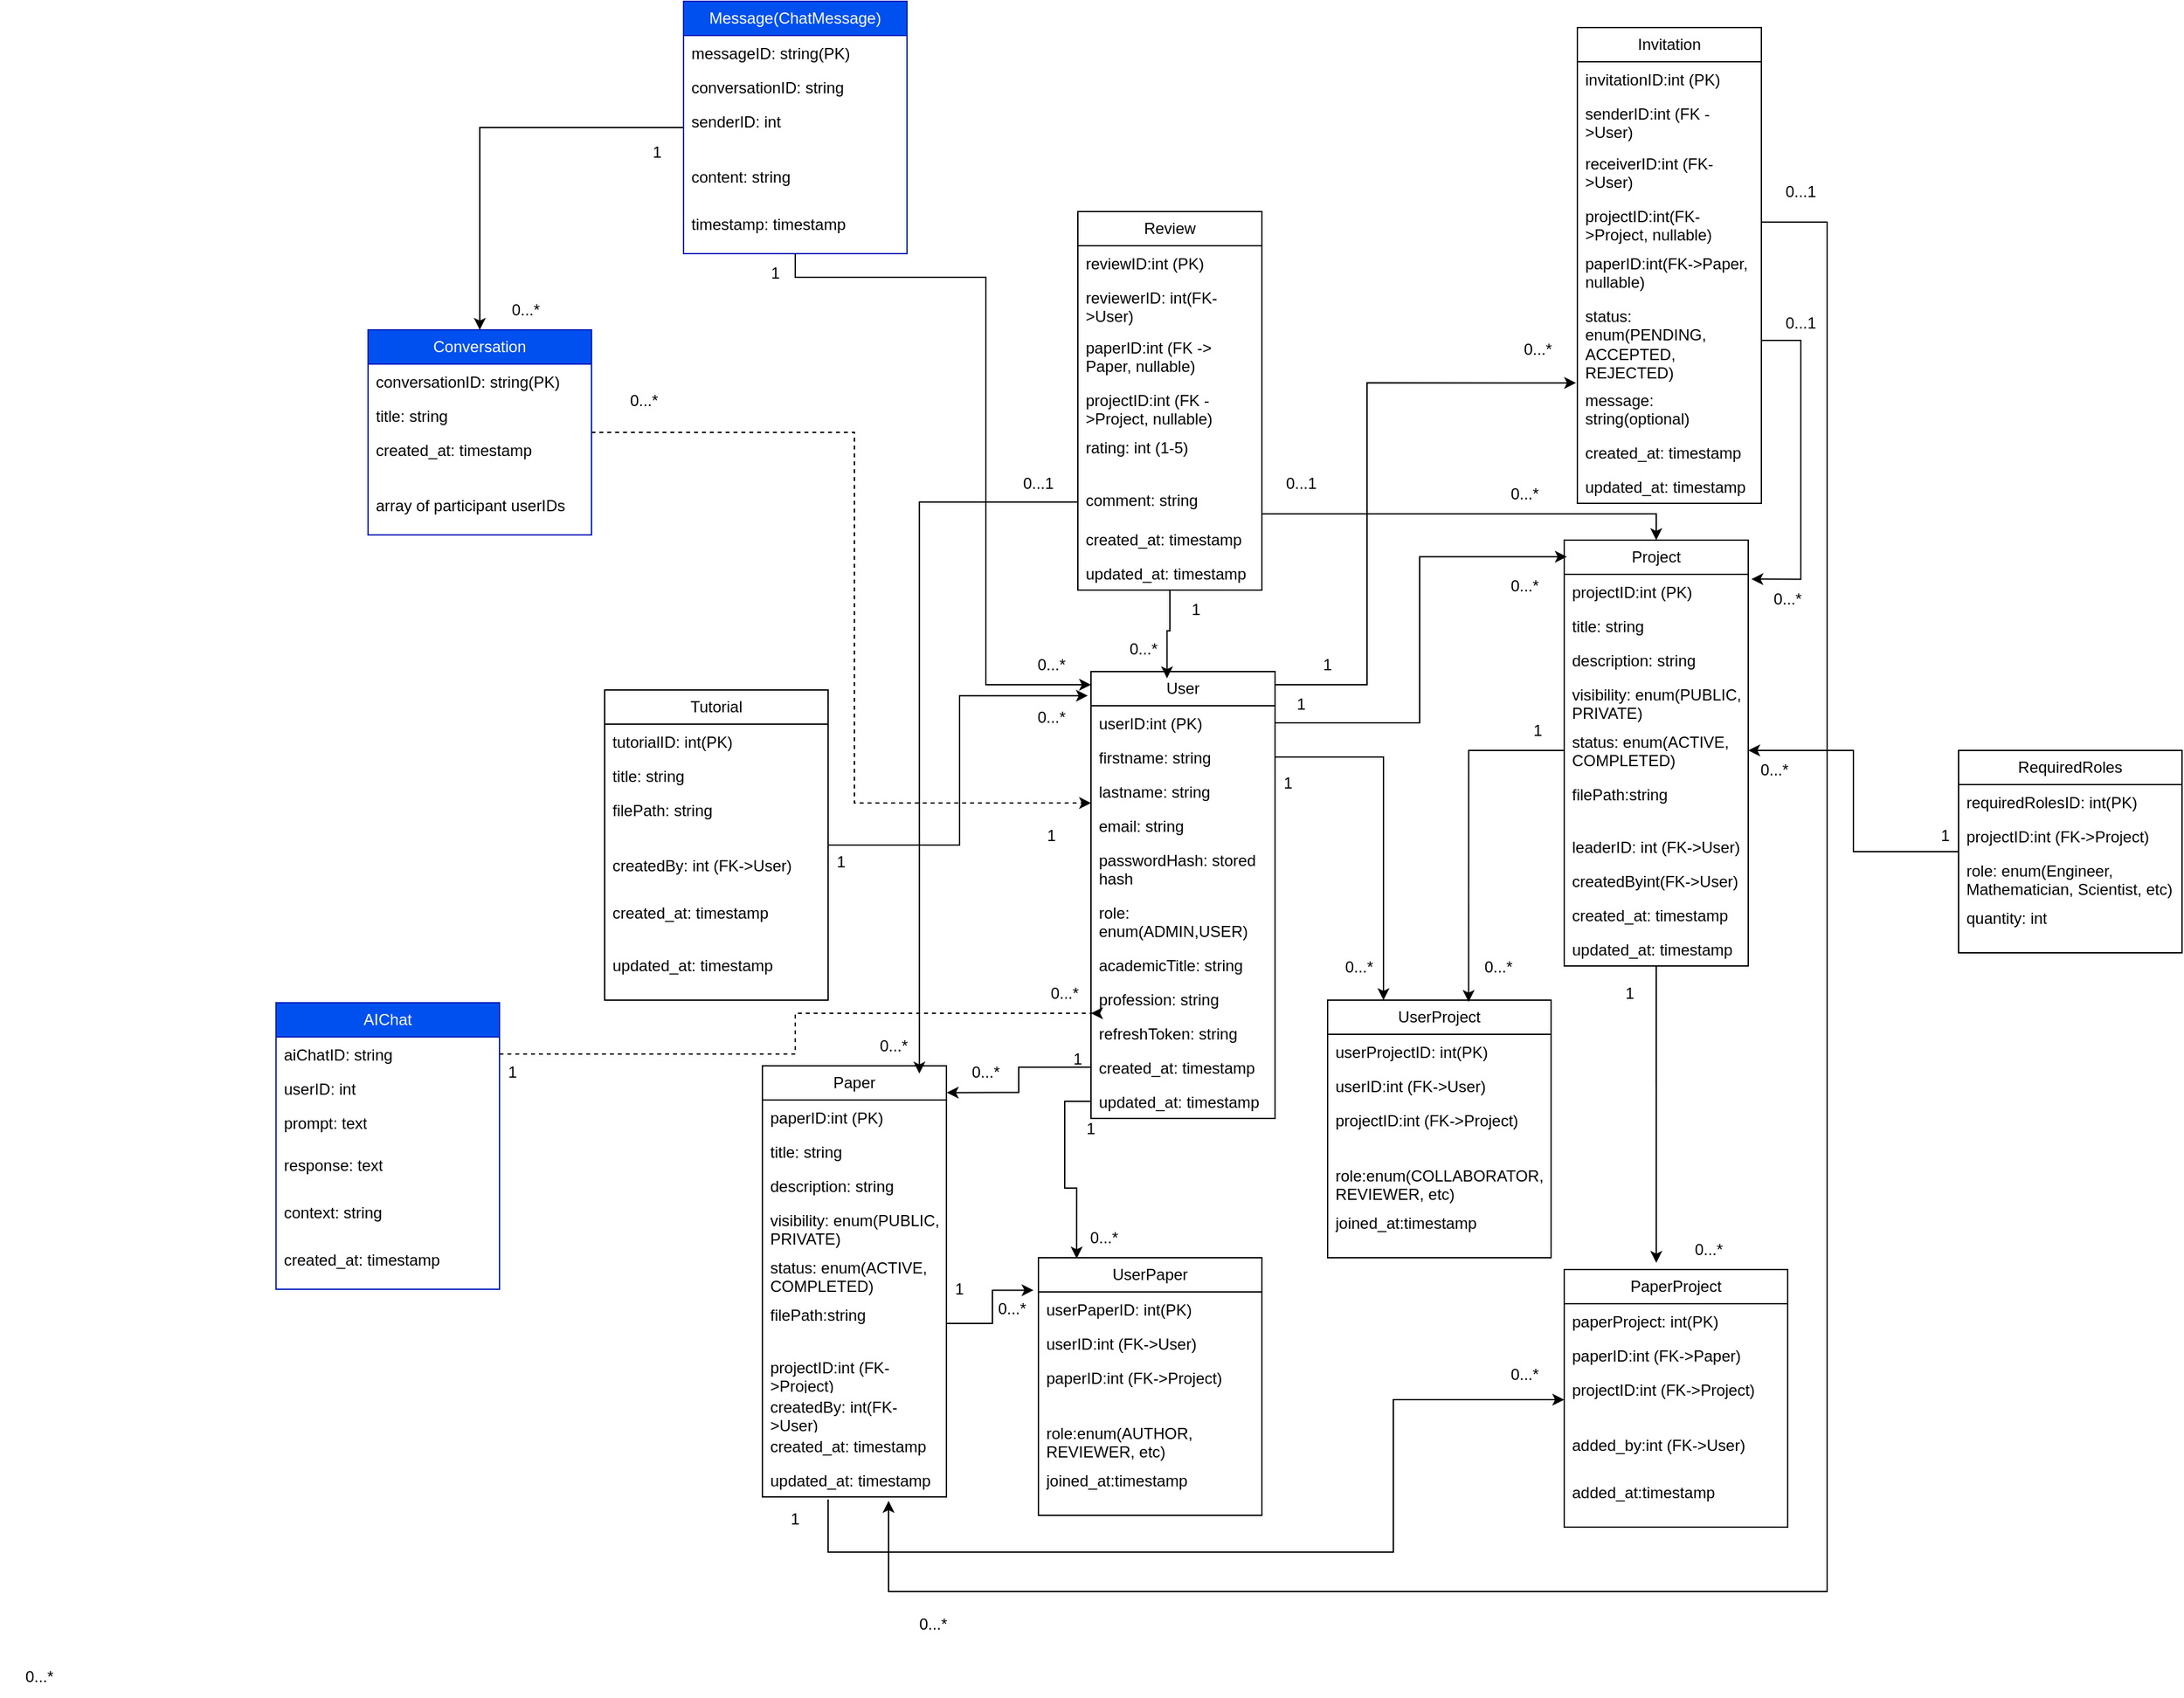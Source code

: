 <mxfile version="26.2.2">
  <diagram id="C5RBs43oDa-KdzZeNtuy" name="Page-1">
    <mxGraphModel dx="1455" dy="1665" grid="1" gridSize="10" guides="1" tooltips="1" connect="1" arrows="1" fold="1" page="1" pageScale="1" pageWidth="827" pageHeight="1169" math="0" shadow="0">
      <root>
        <mxCell id="WIyWlLk6GJQsqaUBKTNV-0" />
        <mxCell id="WIyWlLk6GJQsqaUBKTNV-1" parent="WIyWlLk6GJQsqaUBKTNV-0" />
        <mxCell id="QLSxIjkthWTMOEqyVeDs-0" value="User" style="swimlane;fontStyle=0;childLayout=stackLayout;horizontal=1;startSize=26;fillColor=none;horizontalStack=0;resizeParent=1;resizeParentMax=0;resizeLast=0;collapsible=1;marginBottom=0;whiteSpace=wrap;html=1;" parent="WIyWlLk6GJQsqaUBKTNV-1" vertex="1">
          <mxGeometry x="180" y="100" width="140" height="340" as="geometry" />
        </mxCell>
        <mxCell id="QLSxIjkthWTMOEqyVeDs-1" value="userID:int (PK)" style="text;strokeColor=none;fillColor=none;align=left;verticalAlign=top;spacingLeft=4;spacingRight=4;overflow=hidden;rotatable=0;points=[[0,0.5],[1,0.5]];portConstraint=eastwest;whiteSpace=wrap;html=1;" parent="QLSxIjkthWTMOEqyVeDs-0" vertex="1">
          <mxGeometry y="26" width="140" height="26" as="geometry" />
        </mxCell>
        <mxCell id="QLSxIjkthWTMOEqyVeDs-2" value="firstname: string" style="text;strokeColor=none;fillColor=none;align=left;verticalAlign=top;spacingLeft=4;spacingRight=4;overflow=hidden;rotatable=0;points=[[0,0.5],[1,0.5]];portConstraint=eastwest;whiteSpace=wrap;html=1;" parent="QLSxIjkthWTMOEqyVeDs-0" vertex="1">
          <mxGeometry y="52" width="140" height="26" as="geometry" />
        </mxCell>
        <mxCell id="QLSxIjkthWTMOEqyVeDs-4" value="lastname: string" style="text;strokeColor=none;fillColor=none;align=left;verticalAlign=top;spacingLeft=4;spacingRight=4;overflow=hidden;rotatable=0;points=[[0,0.5],[1,0.5]];portConstraint=eastwest;whiteSpace=wrap;html=1;" parent="QLSxIjkthWTMOEqyVeDs-0" vertex="1">
          <mxGeometry y="78" width="140" height="26" as="geometry" />
        </mxCell>
        <mxCell id="QLSxIjkthWTMOEqyVeDs-5" value="email: string" style="text;strokeColor=none;fillColor=none;align=left;verticalAlign=top;spacingLeft=4;spacingRight=4;overflow=hidden;rotatable=0;points=[[0,0.5],[1,0.5]];portConstraint=eastwest;whiteSpace=wrap;html=1;" parent="QLSxIjkthWTMOEqyVeDs-0" vertex="1">
          <mxGeometry y="104" width="140" height="26" as="geometry" />
        </mxCell>
        <mxCell id="QLSxIjkthWTMOEqyVeDs-6" value="passwordHash: stored hash" style="text;strokeColor=none;fillColor=none;align=left;verticalAlign=top;spacingLeft=4;spacingRight=4;overflow=hidden;rotatable=0;points=[[0,0.5],[1,0.5]];portConstraint=eastwest;whiteSpace=wrap;html=1;" parent="QLSxIjkthWTMOEqyVeDs-0" vertex="1">
          <mxGeometry y="130" width="140" height="40" as="geometry" />
        </mxCell>
        <mxCell id="QLSxIjkthWTMOEqyVeDs-7" value="role: enum(ADMIN,USER)" style="text;strokeColor=none;fillColor=none;align=left;verticalAlign=top;spacingLeft=4;spacingRight=4;overflow=hidden;rotatable=0;points=[[0,0.5],[1,0.5]];portConstraint=eastwest;whiteSpace=wrap;html=1;" parent="QLSxIjkthWTMOEqyVeDs-0" vertex="1">
          <mxGeometry y="170" width="140" height="40" as="geometry" />
        </mxCell>
        <mxCell id="QLSxIjkthWTMOEqyVeDs-8" value="academicTitle: string" style="text;strokeColor=none;fillColor=none;align=left;verticalAlign=top;spacingLeft=4;spacingRight=4;overflow=hidden;rotatable=0;points=[[0,0.5],[1,0.5]];portConstraint=eastwest;whiteSpace=wrap;html=1;" parent="QLSxIjkthWTMOEqyVeDs-0" vertex="1">
          <mxGeometry y="210" width="140" height="26" as="geometry" />
        </mxCell>
        <mxCell id="QLSxIjkthWTMOEqyVeDs-9" value="profession: string" style="text;strokeColor=none;fillColor=none;align=left;verticalAlign=top;spacingLeft=4;spacingRight=4;overflow=hidden;rotatable=0;points=[[0,0.5],[1,0.5]];portConstraint=eastwest;whiteSpace=wrap;html=1;" parent="QLSxIjkthWTMOEqyVeDs-0" vertex="1">
          <mxGeometry y="236" width="140" height="26" as="geometry" />
        </mxCell>
        <mxCell id="QLSxIjkthWTMOEqyVeDs-10" value="refreshToken: string" style="text;strokeColor=none;fillColor=none;align=left;verticalAlign=top;spacingLeft=4;spacingRight=4;overflow=hidden;rotatable=0;points=[[0,0.5],[1,0.5]];portConstraint=eastwest;whiteSpace=wrap;html=1;" parent="QLSxIjkthWTMOEqyVeDs-0" vertex="1">
          <mxGeometry y="262" width="140" height="26" as="geometry" />
        </mxCell>
        <mxCell id="QLSxIjkthWTMOEqyVeDs-11" value="created_at: timestamp" style="text;strokeColor=none;fillColor=none;align=left;verticalAlign=top;spacingLeft=4;spacingRight=4;overflow=hidden;rotatable=0;points=[[0,0.5],[1,0.5]];portConstraint=eastwest;whiteSpace=wrap;html=1;" parent="QLSxIjkthWTMOEqyVeDs-0" vertex="1">
          <mxGeometry y="288" width="140" height="26" as="geometry" />
        </mxCell>
        <mxCell id="QLSxIjkthWTMOEqyVeDs-12" value="updated_at: timestamp" style="text;strokeColor=none;fillColor=none;align=left;verticalAlign=top;spacingLeft=4;spacingRight=4;overflow=hidden;rotatable=0;points=[[0,0.5],[1,0.5]];portConstraint=eastwest;whiteSpace=wrap;html=1;" parent="QLSxIjkthWTMOEqyVeDs-0" vertex="1">
          <mxGeometry y="314" width="140" height="26" as="geometry" />
        </mxCell>
        <mxCell id="QLSxIjkthWTMOEqyVeDs-13" value="Project" style="swimlane;fontStyle=0;childLayout=stackLayout;horizontal=1;startSize=26;fillColor=none;horizontalStack=0;resizeParent=1;resizeParentMax=0;resizeLast=0;collapsible=1;marginBottom=0;whiteSpace=wrap;html=1;" parent="WIyWlLk6GJQsqaUBKTNV-1" vertex="1">
          <mxGeometry x="540" width="140" height="324" as="geometry" />
        </mxCell>
        <mxCell id="QLSxIjkthWTMOEqyVeDs-14" value="projectID:int (PK)" style="text;strokeColor=none;fillColor=none;align=left;verticalAlign=top;spacingLeft=4;spacingRight=4;overflow=hidden;rotatable=0;points=[[0,0.5],[1,0.5]];portConstraint=eastwest;whiteSpace=wrap;html=1;" parent="QLSxIjkthWTMOEqyVeDs-13" vertex="1">
          <mxGeometry y="26" width="140" height="26" as="geometry" />
        </mxCell>
        <mxCell id="QLSxIjkthWTMOEqyVeDs-15" value="title: string" style="text;strokeColor=none;fillColor=none;align=left;verticalAlign=top;spacingLeft=4;spacingRight=4;overflow=hidden;rotatable=0;points=[[0,0.5],[1,0.5]];portConstraint=eastwest;whiteSpace=wrap;html=1;" parent="QLSxIjkthWTMOEqyVeDs-13" vertex="1">
          <mxGeometry y="52" width="140" height="26" as="geometry" />
        </mxCell>
        <mxCell id="QLSxIjkthWTMOEqyVeDs-16" value="description: string" style="text;strokeColor=none;fillColor=none;align=left;verticalAlign=top;spacingLeft=4;spacingRight=4;overflow=hidden;rotatable=0;points=[[0,0.5],[1,0.5]];portConstraint=eastwest;whiteSpace=wrap;html=1;" parent="QLSxIjkthWTMOEqyVeDs-13" vertex="1">
          <mxGeometry y="78" width="140" height="26" as="geometry" />
        </mxCell>
        <mxCell id="QLSxIjkthWTMOEqyVeDs-17" value="visibility: enum(PUBLIC, PRIVATE)" style="text;strokeColor=none;fillColor=none;align=left;verticalAlign=top;spacingLeft=4;spacingRight=4;overflow=hidden;rotatable=0;points=[[0,0.5],[1,0.5]];portConstraint=eastwest;whiteSpace=wrap;html=1;" parent="QLSxIjkthWTMOEqyVeDs-13" vertex="1">
          <mxGeometry y="104" width="140" height="36" as="geometry" />
        </mxCell>
        <mxCell id="QLSxIjkthWTMOEqyVeDs-18" value="status: enum(ACTIVE, COMPLETED)" style="text;strokeColor=none;fillColor=none;align=left;verticalAlign=top;spacingLeft=4;spacingRight=4;overflow=hidden;rotatable=0;points=[[0,0.5],[1,0.5]];portConstraint=eastwest;whiteSpace=wrap;html=1;" parent="QLSxIjkthWTMOEqyVeDs-13" vertex="1">
          <mxGeometry y="140" width="140" height="40" as="geometry" />
        </mxCell>
        <mxCell id="QLSxIjkthWTMOEqyVeDs-19" value="filePath:string" style="text;strokeColor=none;fillColor=none;align=left;verticalAlign=top;spacingLeft=4;spacingRight=4;overflow=hidden;rotatable=0;points=[[0,0.5],[1,0.5]];portConstraint=eastwest;whiteSpace=wrap;html=1;" parent="QLSxIjkthWTMOEqyVeDs-13" vertex="1">
          <mxGeometry y="180" width="140" height="40" as="geometry" />
        </mxCell>
        <mxCell id="QLSxIjkthWTMOEqyVeDs-20" value="leaderID: int (FK-&amp;gt;User)" style="text;strokeColor=none;fillColor=none;align=left;verticalAlign=top;spacingLeft=4;spacingRight=4;overflow=hidden;rotatable=0;points=[[0,0.5],[1,0.5]];portConstraint=eastwest;whiteSpace=wrap;html=1;" parent="QLSxIjkthWTMOEqyVeDs-13" vertex="1">
          <mxGeometry y="220" width="140" height="26" as="geometry" />
        </mxCell>
        <mxCell id="QLSxIjkthWTMOEqyVeDs-21" value="createdByint(FK-&amp;gt;User)" style="text;strokeColor=none;fillColor=none;align=left;verticalAlign=top;spacingLeft=4;spacingRight=4;overflow=hidden;rotatable=0;points=[[0,0.5],[1,0.5]];portConstraint=eastwest;whiteSpace=wrap;html=1;" parent="QLSxIjkthWTMOEqyVeDs-13" vertex="1">
          <mxGeometry y="246" width="140" height="26" as="geometry" />
        </mxCell>
        <mxCell id="QLSxIjkthWTMOEqyVeDs-23" value="created_at: timestamp" style="text;strokeColor=none;fillColor=none;align=left;verticalAlign=top;spacingLeft=4;spacingRight=4;overflow=hidden;rotatable=0;points=[[0,0.5],[1,0.5]];portConstraint=eastwest;whiteSpace=wrap;html=1;" parent="QLSxIjkthWTMOEqyVeDs-13" vertex="1">
          <mxGeometry y="272" width="140" height="26" as="geometry" />
        </mxCell>
        <mxCell id="QLSxIjkthWTMOEqyVeDs-24" value="updated_at: timestamp" style="text;strokeColor=none;fillColor=none;align=left;verticalAlign=top;spacingLeft=4;spacingRight=4;overflow=hidden;rotatable=0;points=[[0,0.5],[1,0.5]];portConstraint=eastwest;whiteSpace=wrap;html=1;" parent="QLSxIjkthWTMOEqyVeDs-13" vertex="1">
          <mxGeometry y="298" width="140" height="26" as="geometry" />
        </mxCell>
        <mxCell id="QLSxIjkthWTMOEqyVeDs-25" value="UserProject" style="swimlane;fontStyle=0;childLayout=stackLayout;horizontal=1;startSize=26;fillColor=none;horizontalStack=0;resizeParent=1;resizeParentMax=0;resizeLast=0;collapsible=1;marginBottom=0;whiteSpace=wrap;html=1;" parent="WIyWlLk6GJQsqaUBKTNV-1" vertex="1">
          <mxGeometry x="360" y="350" width="170" height="196" as="geometry" />
        </mxCell>
        <mxCell id="QLSxIjkthWTMOEqyVeDs-26" value="userProjectID: int(PK)" style="text;strokeColor=none;fillColor=none;align=left;verticalAlign=top;spacingLeft=4;spacingRight=4;overflow=hidden;rotatable=0;points=[[0,0.5],[1,0.5]];portConstraint=eastwest;whiteSpace=wrap;html=1;" parent="QLSxIjkthWTMOEqyVeDs-25" vertex="1">
          <mxGeometry y="26" width="170" height="26" as="geometry" />
        </mxCell>
        <mxCell id="QLSxIjkthWTMOEqyVeDs-27" value="userID:int (FK-&amp;gt;User)" style="text;strokeColor=none;fillColor=none;align=left;verticalAlign=top;spacingLeft=4;spacingRight=4;overflow=hidden;rotatable=0;points=[[0,0.5],[1,0.5]];portConstraint=eastwest;whiteSpace=wrap;html=1;" parent="QLSxIjkthWTMOEqyVeDs-25" vertex="1">
          <mxGeometry y="52" width="170" height="26" as="geometry" />
        </mxCell>
        <mxCell id="QLSxIjkthWTMOEqyVeDs-28" value="projectID:int (FK-&amp;gt;Project)" style="text;strokeColor=none;fillColor=none;align=left;verticalAlign=top;spacingLeft=4;spacingRight=4;overflow=hidden;rotatable=0;points=[[0,0.5],[1,0.5]];portConstraint=eastwest;whiteSpace=wrap;html=1;" parent="QLSxIjkthWTMOEqyVeDs-25" vertex="1">
          <mxGeometry y="78" width="170" height="42" as="geometry" />
        </mxCell>
        <mxCell id="QLSxIjkthWTMOEqyVeDs-29" value="role:enum(COLLABORATOR, REVIEWER, etc)" style="text;strokeColor=none;fillColor=none;align=left;verticalAlign=top;spacingLeft=4;spacingRight=4;overflow=hidden;rotatable=0;points=[[0,0.5],[1,0.5]];portConstraint=eastwest;whiteSpace=wrap;html=1;" parent="QLSxIjkthWTMOEqyVeDs-25" vertex="1">
          <mxGeometry y="120" width="170" height="36" as="geometry" />
        </mxCell>
        <mxCell id="QLSxIjkthWTMOEqyVeDs-30" value="joined_at:timestamp" style="text;strokeColor=none;fillColor=none;align=left;verticalAlign=top;spacingLeft=4;spacingRight=4;overflow=hidden;rotatable=0;points=[[0,0.5],[1,0.5]];portConstraint=eastwest;whiteSpace=wrap;html=1;" parent="QLSxIjkthWTMOEqyVeDs-25" vertex="1">
          <mxGeometry y="156" width="170" height="40" as="geometry" />
        </mxCell>
        <mxCell id="LJWcZ4sgkJysPHGptBHR-7" style="edgeStyle=orthogonalEdgeStyle;rounded=0;orthogonalLoop=1;jettySize=auto;html=1;entryX=0;entryY=0.5;entryDx=0;entryDy=0;" parent="WIyWlLk6GJQsqaUBKTNV-1" target="LJWcZ4sgkJysPHGptBHR-3" edge="1">
          <mxGeometry relative="1" as="geometry">
            <Array as="points">
              <mxPoint x="-20" y="730" />
              <mxPoint x="-20" y="770" />
              <mxPoint x="410" y="770" />
              <mxPoint x="410" y="654" />
            </Array>
            <mxPoint x="-20" y="770" as="sourcePoint" />
          </mxGeometry>
        </mxCell>
        <mxCell id="QLSxIjkthWTMOEqyVeDs-36" value="Paper" style="swimlane;fontStyle=0;childLayout=stackLayout;horizontal=1;startSize=26;fillColor=none;horizontalStack=0;resizeParent=1;resizeParentMax=0;resizeLast=0;collapsible=1;marginBottom=0;whiteSpace=wrap;html=1;" parent="WIyWlLk6GJQsqaUBKTNV-1" vertex="1">
          <mxGeometry x="-70" y="400" width="140" height="328" as="geometry" />
        </mxCell>
        <mxCell id="QLSxIjkthWTMOEqyVeDs-37" value="paperID:int (PK)" style="text;strokeColor=none;fillColor=none;align=left;verticalAlign=top;spacingLeft=4;spacingRight=4;overflow=hidden;rotatable=0;points=[[0,0.5],[1,0.5]];portConstraint=eastwest;whiteSpace=wrap;html=1;" parent="QLSxIjkthWTMOEqyVeDs-36" vertex="1">
          <mxGeometry y="26" width="140" height="26" as="geometry" />
        </mxCell>
        <mxCell id="QLSxIjkthWTMOEqyVeDs-38" value="title: string" style="text;strokeColor=none;fillColor=none;align=left;verticalAlign=top;spacingLeft=4;spacingRight=4;overflow=hidden;rotatable=0;points=[[0,0.5],[1,0.5]];portConstraint=eastwest;whiteSpace=wrap;html=1;" parent="QLSxIjkthWTMOEqyVeDs-36" vertex="1">
          <mxGeometry y="52" width="140" height="26" as="geometry" />
        </mxCell>
        <mxCell id="QLSxIjkthWTMOEqyVeDs-39" value="description: string" style="text;strokeColor=none;fillColor=none;align=left;verticalAlign=top;spacingLeft=4;spacingRight=4;overflow=hidden;rotatable=0;points=[[0,0.5],[1,0.5]];portConstraint=eastwest;whiteSpace=wrap;html=1;" parent="QLSxIjkthWTMOEqyVeDs-36" vertex="1">
          <mxGeometry y="78" width="140" height="26" as="geometry" />
        </mxCell>
        <mxCell id="QLSxIjkthWTMOEqyVeDs-40" value="visibility: enum(PUBLIC, PRIVATE)" style="text;strokeColor=none;fillColor=none;align=left;verticalAlign=top;spacingLeft=4;spacingRight=4;overflow=hidden;rotatable=0;points=[[0,0.5],[1,0.5]];portConstraint=eastwest;whiteSpace=wrap;html=1;" parent="QLSxIjkthWTMOEqyVeDs-36" vertex="1">
          <mxGeometry y="104" width="140" height="36" as="geometry" />
        </mxCell>
        <mxCell id="b3MV7j4RhZDn1bZN0Rha-0" value="status: enum(ACTIVE, COMPLETED)" style="text;strokeColor=none;fillColor=none;align=left;verticalAlign=top;spacingLeft=4;spacingRight=4;overflow=hidden;rotatable=0;points=[[0,0.5],[1,0.5]];portConstraint=eastwest;whiteSpace=wrap;html=1;" vertex="1" parent="QLSxIjkthWTMOEqyVeDs-36">
          <mxGeometry y="140" width="140" height="36" as="geometry" />
        </mxCell>
        <mxCell id="QLSxIjkthWTMOEqyVeDs-42" value="filePath:string" style="text;strokeColor=none;fillColor=none;align=left;verticalAlign=top;spacingLeft=4;spacingRight=4;overflow=hidden;rotatable=0;points=[[0,0.5],[1,0.5]];portConstraint=eastwest;whiteSpace=wrap;html=1;" parent="QLSxIjkthWTMOEqyVeDs-36" vertex="1">
          <mxGeometry y="176" width="140" height="40" as="geometry" />
        </mxCell>
        <mxCell id="QLSxIjkthWTMOEqyVeDs-43" value="projectID:int (FK-&amp;gt;Project)" style="text;strokeColor=none;fillColor=none;align=left;verticalAlign=top;spacingLeft=4;spacingRight=4;overflow=hidden;rotatable=0;points=[[0,0.5],[1,0.5]];portConstraint=eastwest;whiteSpace=wrap;html=1;" parent="QLSxIjkthWTMOEqyVeDs-36" vertex="1">
          <mxGeometry y="216" width="140" height="30" as="geometry" />
        </mxCell>
        <mxCell id="QLSxIjkthWTMOEqyVeDs-44" value="createdBy: int(FK-&amp;gt;User)" style="text;strokeColor=none;fillColor=none;align=left;verticalAlign=top;spacingLeft=4;spacingRight=4;overflow=hidden;rotatable=0;points=[[0,0.5],[1,0.5]];portConstraint=eastwest;whiteSpace=wrap;html=1;" parent="QLSxIjkthWTMOEqyVeDs-36" vertex="1">
          <mxGeometry y="246" width="140" height="30" as="geometry" />
        </mxCell>
        <mxCell id="QLSxIjkthWTMOEqyVeDs-45" value="created_at: timestamp" style="text;strokeColor=none;fillColor=none;align=left;verticalAlign=top;spacingLeft=4;spacingRight=4;overflow=hidden;rotatable=0;points=[[0,0.5],[1,0.5]];portConstraint=eastwest;whiteSpace=wrap;html=1;" parent="QLSxIjkthWTMOEqyVeDs-36" vertex="1">
          <mxGeometry y="276" width="140" height="26" as="geometry" />
        </mxCell>
        <mxCell id="QLSxIjkthWTMOEqyVeDs-46" value="updated_at: timestamp" style="text;strokeColor=none;fillColor=none;align=left;verticalAlign=top;spacingLeft=4;spacingRight=4;overflow=hidden;rotatable=0;points=[[0,0.5],[1,0.5]];portConstraint=eastwest;whiteSpace=wrap;html=1;" parent="QLSxIjkthWTMOEqyVeDs-36" vertex="1">
          <mxGeometry y="302" width="140" height="26" as="geometry" />
        </mxCell>
        <mxCell id="QLSxIjkthWTMOEqyVeDs-48" value="UserPaper" style="swimlane;fontStyle=0;childLayout=stackLayout;horizontal=1;startSize=26;fillColor=none;horizontalStack=0;resizeParent=1;resizeParentMax=0;resizeLast=0;collapsible=1;marginBottom=0;whiteSpace=wrap;html=1;" parent="WIyWlLk6GJQsqaUBKTNV-1" vertex="1">
          <mxGeometry x="140" y="546" width="170" height="196" as="geometry" />
        </mxCell>
        <mxCell id="QLSxIjkthWTMOEqyVeDs-49" value="userPaperID: int(PK)" style="text;strokeColor=none;fillColor=none;align=left;verticalAlign=top;spacingLeft=4;spacingRight=4;overflow=hidden;rotatable=0;points=[[0,0.5],[1,0.5]];portConstraint=eastwest;whiteSpace=wrap;html=1;" parent="QLSxIjkthWTMOEqyVeDs-48" vertex="1">
          <mxGeometry y="26" width="170" height="26" as="geometry" />
        </mxCell>
        <mxCell id="QLSxIjkthWTMOEqyVeDs-50" value="userID:int (FK-&amp;gt;User)" style="text;strokeColor=none;fillColor=none;align=left;verticalAlign=top;spacingLeft=4;spacingRight=4;overflow=hidden;rotatable=0;points=[[0,0.5],[1,0.5]];portConstraint=eastwest;whiteSpace=wrap;html=1;" parent="QLSxIjkthWTMOEqyVeDs-48" vertex="1">
          <mxGeometry y="52" width="170" height="26" as="geometry" />
        </mxCell>
        <mxCell id="QLSxIjkthWTMOEqyVeDs-51" value="paperID:int (FK-&amp;gt;Project)" style="text;strokeColor=none;fillColor=none;align=left;verticalAlign=top;spacingLeft=4;spacingRight=4;overflow=hidden;rotatable=0;points=[[0,0.5],[1,0.5]];portConstraint=eastwest;whiteSpace=wrap;html=1;" parent="QLSxIjkthWTMOEqyVeDs-48" vertex="1">
          <mxGeometry y="78" width="170" height="42" as="geometry" />
        </mxCell>
        <mxCell id="QLSxIjkthWTMOEqyVeDs-52" value="role:enum(AUTHOR, REVIEWER, etc)" style="text;strokeColor=none;fillColor=none;align=left;verticalAlign=top;spacingLeft=4;spacingRight=4;overflow=hidden;rotatable=0;points=[[0,0.5],[1,0.5]];portConstraint=eastwest;whiteSpace=wrap;html=1;" parent="QLSxIjkthWTMOEqyVeDs-48" vertex="1">
          <mxGeometry y="120" width="170" height="36" as="geometry" />
        </mxCell>
        <mxCell id="QLSxIjkthWTMOEqyVeDs-53" value="joined_at:timestamp" style="text;strokeColor=none;fillColor=none;align=left;verticalAlign=top;spacingLeft=4;spacingRight=4;overflow=hidden;rotatable=0;points=[[0,0.5],[1,0.5]];portConstraint=eastwest;whiteSpace=wrap;html=1;" parent="QLSxIjkthWTMOEqyVeDs-48" vertex="1">
          <mxGeometry y="156" width="170" height="40" as="geometry" />
        </mxCell>
        <mxCell id="QLSxIjkthWTMOEqyVeDs-54" value="Invitation" style="swimlane;fontStyle=0;childLayout=stackLayout;horizontal=1;startSize=26;fillColor=none;horizontalStack=0;resizeParent=1;resizeParentMax=0;resizeLast=0;collapsible=1;marginBottom=0;whiteSpace=wrap;html=1;" parent="WIyWlLk6GJQsqaUBKTNV-1" vertex="1">
          <mxGeometry x="550" y="-390" width="140" height="362" as="geometry" />
        </mxCell>
        <mxCell id="QLSxIjkthWTMOEqyVeDs-55" value="invitationID:int (PK)" style="text;strokeColor=none;fillColor=none;align=left;verticalAlign=top;spacingLeft=4;spacingRight=4;overflow=hidden;rotatable=0;points=[[0,0.5],[1,0.5]];portConstraint=eastwest;whiteSpace=wrap;html=1;" parent="QLSxIjkthWTMOEqyVeDs-54" vertex="1">
          <mxGeometry y="26" width="140" height="26" as="geometry" />
        </mxCell>
        <mxCell id="QLSxIjkthWTMOEqyVeDs-56" value="senderID:int (FK -&amp;gt;User)" style="text;strokeColor=none;fillColor=none;align=left;verticalAlign=top;spacingLeft=4;spacingRight=4;overflow=hidden;rotatable=0;points=[[0,0.5],[1,0.5]];portConstraint=eastwest;whiteSpace=wrap;html=1;" parent="QLSxIjkthWTMOEqyVeDs-54" vertex="1">
          <mxGeometry y="52" width="140" height="38" as="geometry" />
        </mxCell>
        <mxCell id="QLSxIjkthWTMOEqyVeDs-57" value="receiverID:int (FK-&amp;gt;User)" style="text;strokeColor=none;fillColor=none;align=left;verticalAlign=top;spacingLeft=4;spacingRight=4;overflow=hidden;rotatable=0;points=[[0,0.5],[1,0.5]];portConstraint=eastwest;whiteSpace=wrap;html=1;" parent="QLSxIjkthWTMOEqyVeDs-54" vertex="1">
          <mxGeometry y="90" width="140" height="40" as="geometry" />
        </mxCell>
        <mxCell id="QLSxIjkthWTMOEqyVeDs-58" value="projectID:int(FK-&amp;gt;Project, nullable)" style="text;strokeColor=none;fillColor=none;align=left;verticalAlign=top;spacingLeft=4;spacingRight=4;overflow=hidden;rotatable=0;points=[[0,0.5],[1,0.5]];portConstraint=eastwest;whiteSpace=wrap;html=1;" parent="QLSxIjkthWTMOEqyVeDs-54" vertex="1">
          <mxGeometry y="130" width="140" height="36" as="geometry" />
        </mxCell>
        <mxCell id="QLSxIjkthWTMOEqyVeDs-59" value="paperID:int(FK-&amp;gt;Paper, nullable)" style="text;strokeColor=none;fillColor=none;align=left;verticalAlign=top;spacingLeft=4;spacingRight=4;overflow=hidden;rotatable=0;points=[[0,0.5],[1,0.5]];portConstraint=eastwest;whiteSpace=wrap;html=1;" parent="QLSxIjkthWTMOEqyVeDs-54" vertex="1">
          <mxGeometry y="166" width="140" height="40" as="geometry" />
        </mxCell>
        <mxCell id="QLSxIjkthWTMOEqyVeDs-60" value="status: enum(PENDING, ACCEPTED, REJECTED)" style="text;strokeColor=none;fillColor=none;align=left;verticalAlign=top;spacingLeft=4;spacingRight=4;overflow=hidden;rotatable=0;points=[[0,0.5],[1,0.5]];portConstraint=eastwest;whiteSpace=wrap;html=1;" parent="QLSxIjkthWTMOEqyVeDs-54" vertex="1">
          <mxGeometry y="206" width="140" height="64" as="geometry" />
        </mxCell>
        <mxCell id="QLSxIjkthWTMOEqyVeDs-61" value="message: string(optional)" style="text;strokeColor=none;fillColor=none;align=left;verticalAlign=top;spacingLeft=4;spacingRight=4;overflow=hidden;rotatable=0;points=[[0,0.5],[1,0.5]];portConstraint=eastwest;whiteSpace=wrap;html=1;" parent="QLSxIjkthWTMOEqyVeDs-54" vertex="1">
          <mxGeometry y="270" width="140" height="40" as="geometry" />
        </mxCell>
        <mxCell id="QLSxIjkthWTMOEqyVeDs-63" value="created_at: timestamp" style="text;strokeColor=none;fillColor=none;align=left;verticalAlign=top;spacingLeft=4;spacingRight=4;overflow=hidden;rotatable=0;points=[[0,0.5],[1,0.5]];portConstraint=eastwest;whiteSpace=wrap;html=1;" parent="QLSxIjkthWTMOEqyVeDs-54" vertex="1">
          <mxGeometry y="310" width="140" height="26" as="geometry" />
        </mxCell>
        <mxCell id="QLSxIjkthWTMOEqyVeDs-64" value="updated_at: timestamp" style="text;strokeColor=none;fillColor=none;align=left;verticalAlign=top;spacingLeft=4;spacingRight=4;overflow=hidden;rotatable=0;points=[[0,0.5],[1,0.5]];portConstraint=eastwest;whiteSpace=wrap;html=1;" parent="QLSxIjkthWTMOEqyVeDs-54" vertex="1">
          <mxGeometry y="336" width="140" height="26" as="geometry" />
        </mxCell>
        <mxCell id="QLSxIjkthWTMOEqyVeDs-65" value="Review" style="swimlane;fontStyle=0;childLayout=stackLayout;horizontal=1;startSize=26;fillColor=none;horizontalStack=0;resizeParent=1;resizeParentMax=0;resizeLast=0;collapsible=1;marginBottom=0;whiteSpace=wrap;html=1;" parent="WIyWlLk6GJQsqaUBKTNV-1" vertex="1">
          <mxGeometry x="170" y="-250" width="140" height="288" as="geometry" />
        </mxCell>
        <mxCell id="QLSxIjkthWTMOEqyVeDs-66" value="reviewID:int (PK)" style="text;strokeColor=none;fillColor=none;align=left;verticalAlign=top;spacingLeft=4;spacingRight=4;overflow=hidden;rotatable=0;points=[[0,0.5],[1,0.5]];portConstraint=eastwest;whiteSpace=wrap;html=1;" parent="QLSxIjkthWTMOEqyVeDs-65" vertex="1">
          <mxGeometry y="26" width="140" height="26" as="geometry" />
        </mxCell>
        <mxCell id="QLSxIjkthWTMOEqyVeDs-67" value="reviewerID: int(FK-&amp;gt;User)" style="text;strokeColor=none;fillColor=none;align=left;verticalAlign=top;spacingLeft=4;spacingRight=4;overflow=hidden;rotatable=0;points=[[0,0.5],[1,0.5]];portConstraint=eastwest;whiteSpace=wrap;html=1;" parent="QLSxIjkthWTMOEqyVeDs-65" vertex="1">
          <mxGeometry y="52" width="140" height="38" as="geometry" />
        </mxCell>
        <mxCell id="QLSxIjkthWTMOEqyVeDs-68" value="paperID:int (FK -&amp;gt; Paper, nullable)" style="text;strokeColor=none;fillColor=none;align=left;verticalAlign=top;spacingLeft=4;spacingRight=4;overflow=hidden;rotatable=0;points=[[0,0.5],[1,0.5]];portConstraint=eastwest;whiteSpace=wrap;html=1;" parent="QLSxIjkthWTMOEqyVeDs-65" vertex="1">
          <mxGeometry y="90" width="140" height="40" as="geometry" />
        </mxCell>
        <mxCell id="QLSxIjkthWTMOEqyVeDs-69" value="projectID:int (FK -&amp;gt;Project, nullable)" style="text;strokeColor=none;fillColor=none;align=left;verticalAlign=top;spacingLeft=4;spacingRight=4;overflow=hidden;rotatable=0;points=[[0,0.5],[1,0.5]];portConstraint=eastwest;whiteSpace=wrap;html=1;" parent="QLSxIjkthWTMOEqyVeDs-65" vertex="1">
          <mxGeometry y="130" width="140" height="36" as="geometry" />
        </mxCell>
        <mxCell id="QLSxIjkthWTMOEqyVeDs-70" value="rating: int (1-5)" style="text;strokeColor=none;fillColor=none;align=left;verticalAlign=top;spacingLeft=4;spacingRight=4;overflow=hidden;rotatable=0;points=[[0,0.5],[1,0.5]];portConstraint=eastwest;whiteSpace=wrap;html=1;" parent="QLSxIjkthWTMOEqyVeDs-65" vertex="1">
          <mxGeometry y="166" width="140" height="40" as="geometry" />
        </mxCell>
        <mxCell id="QLSxIjkthWTMOEqyVeDs-71" value="comment: string" style="text;strokeColor=none;fillColor=none;align=left;verticalAlign=top;spacingLeft=4;spacingRight=4;overflow=hidden;rotatable=0;points=[[0,0.5],[1,0.5]];portConstraint=eastwest;whiteSpace=wrap;html=1;" parent="QLSxIjkthWTMOEqyVeDs-65" vertex="1">
          <mxGeometry y="206" width="140" height="30" as="geometry" />
        </mxCell>
        <mxCell id="QLSxIjkthWTMOEqyVeDs-73" value="created_at: timestamp" style="text;strokeColor=none;fillColor=none;align=left;verticalAlign=top;spacingLeft=4;spacingRight=4;overflow=hidden;rotatable=0;points=[[0,0.5],[1,0.5]];portConstraint=eastwest;whiteSpace=wrap;html=1;" parent="QLSxIjkthWTMOEqyVeDs-65" vertex="1">
          <mxGeometry y="236" width="140" height="26" as="geometry" />
        </mxCell>
        <mxCell id="QLSxIjkthWTMOEqyVeDs-74" value="updated_at: timestamp" style="text;strokeColor=none;fillColor=none;align=left;verticalAlign=top;spacingLeft=4;spacingRight=4;overflow=hidden;rotatable=0;points=[[0,0.5],[1,0.5]];portConstraint=eastwest;whiteSpace=wrap;html=1;" parent="QLSxIjkthWTMOEqyVeDs-65" vertex="1">
          <mxGeometry y="262" width="140" height="26" as="geometry" />
        </mxCell>
        <mxCell id="QLSxIjkthWTMOEqyVeDs-155" style="edgeStyle=orthogonalEdgeStyle;rounded=0;orthogonalLoop=1;jettySize=auto;html=1;entryX=1;entryY=0.5;entryDx=0;entryDy=0;" parent="WIyWlLk6GJQsqaUBKTNV-1" source="QLSxIjkthWTMOEqyVeDs-75" target="QLSxIjkthWTMOEqyVeDs-18" edge="1">
          <mxGeometry relative="1" as="geometry" />
        </mxCell>
        <mxCell id="QLSxIjkthWTMOEqyVeDs-75" value="RequiredRoles" style="swimlane;fontStyle=0;childLayout=stackLayout;horizontal=1;startSize=26;fillColor=none;horizontalStack=0;resizeParent=1;resizeParentMax=0;resizeLast=0;collapsible=1;marginBottom=0;whiteSpace=wrap;html=1;" parent="WIyWlLk6GJQsqaUBKTNV-1" vertex="1">
          <mxGeometry x="840" y="160" width="170" height="154" as="geometry" />
        </mxCell>
        <mxCell id="QLSxIjkthWTMOEqyVeDs-76" value="requiredRolesID: int(PK)" style="text;strokeColor=none;fillColor=none;align=left;verticalAlign=top;spacingLeft=4;spacingRight=4;overflow=hidden;rotatable=0;points=[[0,0.5],[1,0.5]];portConstraint=eastwest;whiteSpace=wrap;html=1;" parent="QLSxIjkthWTMOEqyVeDs-75" vertex="1">
          <mxGeometry y="26" width="170" height="26" as="geometry" />
        </mxCell>
        <mxCell id="QLSxIjkthWTMOEqyVeDs-77" value="projectID:int (FK-&amp;gt;Project)" style="text;strokeColor=none;fillColor=none;align=left;verticalAlign=top;spacingLeft=4;spacingRight=4;overflow=hidden;rotatable=0;points=[[0,0.5],[1,0.5]];portConstraint=eastwest;whiteSpace=wrap;html=1;" parent="QLSxIjkthWTMOEqyVeDs-75" vertex="1">
          <mxGeometry y="52" width="170" height="26" as="geometry" />
        </mxCell>
        <mxCell id="QLSxIjkthWTMOEqyVeDs-79" value="role: enum(Engineer, Mathematician, Scientist, etc)" style="text;strokeColor=none;fillColor=none;align=left;verticalAlign=top;spacingLeft=4;spacingRight=4;overflow=hidden;rotatable=0;points=[[0,0.5],[1,0.5]];portConstraint=eastwest;whiteSpace=wrap;html=1;" parent="QLSxIjkthWTMOEqyVeDs-75" vertex="1">
          <mxGeometry y="78" width="170" height="36" as="geometry" />
        </mxCell>
        <mxCell id="QLSxIjkthWTMOEqyVeDs-80" value="quantity: int" style="text;strokeColor=none;fillColor=none;align=left;verticalAlign=top;spacingLeft=4;spacingRight=4;overflow=hidden;rotatable=0;points=[[0,0.5],[1,0.5]];portConstraint=eastwest;whiteSpace=wrap;html=1;" parent="QLSxIjkthWTMOEqyVeDs-75" vertex="1">
          <mxGeometry y="114" width="170" height="40" as="geometry" />
        </mxCell>
        <mxCell id="QLSxIjkthWTMOEqyVeDs-81" value="Tutorial" style="swimlane;fontStyle=0;childLayout=stackLayout;horizontal=1;startSize=26;fillColor=none;horizontalStack=0;resizeParent=1;resizeParentMax=0;resizeLast=0;collapsible=1;marginBottom=0;whiteSpace=wrap;html=1;" parent="WIyWlLk6GJQsqaUBKTNV-1" vertex="1">
          <mxGeometry x="-190" y="114" width="170" height="236" as="geometry" />
        </mxCell>
        <mxCell id="QLSxIjkthWTMOEqyVeDs-82" value="tutorialID: int(PK)" style="text;strokeColor=none;fillColor=none;align=left;verticalAlign=top;spacingLeft=4;spacingRight=4;overflow=hidden;rotatable=0;points=[[0,0.5],[1,0.5]];portConstraint=eastwest;whiteSpace=wrap;html=1;" parent="QLSxIjkthWTMOEqyVeDs-81" vertex="1">
          <mxGeometry y="26" width="170" height="26" as="geometry" />
        </mxCell>
        <mxCell id="QLSxIjkthWTMOEqyVeDs-83" value="title: string" style="text;strokeColor=none;fillColor=none;align=left;verticalAlign=top;spacingLeft=4;spacingRight=4;overflow=hidden;rotatable=0;points=[[0,0.5],[1,0.5]];portConstraint=eastwest;whiteSpace=wrap;html=1;" parent="QLSxIjkthWTMOEqyVeDs-81" vertex="1">
          <mxGeometry y="52" width="170" height="26" as="geometry" />
        </mxCell>
        <mxCell id="QLSxIjkthWTMOEqyVeDs-84" value="filePath: string" style="text;strokeColor=none;fillColor=none;align=left;verticalAlign=top;spacingLeft=4;spacingRight=4;overflow=hidden;rotatable=0;points=[[0,0.5],[1,0.5]];portConstraint=eastwest;whiteSpace=wrap;html=1;" parent="QLSxIjkthWTMOEqyVeDs-81" vertex="1">
          <mxGeometry y="78" width="170" height="42" as="geometry" />
        </mxCell>
        <mxCell id="QLSxIjkthWTMOEqyVeDs-85" value="createdBy: int (FK-&amp;gt;User)" style="text;strokeColor=none;fillColor=none;align=left;verticalAlign=top;spacingLeft=4;spacingRight=4;overflow=hidden;rotatable=0;points=[[0,0.5],[1,0.5]];portConstraint=eastwest;whiteSpace=wrap;html=1;" parent="QLSxIjkthWTMOEqyVeDs-81" vertex="1">
          <mxGeometry y="120" width="170" height="36" as="geometry" />
        </mxCell>
        <mxCell id="QLSxIjkthWTMOEqyVeDs-86" value="created_at: timestamp" style="text;strokeColor=none;fillColor=none;align=left;verticalAlign=top;spacingLeft=4;spacingRight=4;overflow=hidden;rotatable=0;points=[[0,0.5],[1,0.5]];portConstraint=eastwest;whiteSpace=wrap;html=1;" parent="QLSxIjkthWTMOEqyVeDs-81" vertex="1">
          <mxGeometry y="156" width="170" height="40" as="geometry" />
        </mxCell>
        <mxCell id="QLSxIjkthWTMOEqyVeDs-87" value="updated_at: timestamp" style="text;strokeColor=none;fillColor=none;align=left;verticalAlign=top;spacingLeft=4;spacingRight=4;overflow=hidden;rotatable=0;points=[[0,0.5],[1,0.5]];portConstraint=eastwest;whiteSpace=wrap;html=1;" parent="QLSxIjkthWTMOEqyVeDs-81" vertex="1">
          <mxGeometry y="196" width="170" height="40" as="geometry" />
        </mxCell>
        <mxCell id="QLSxIjkthWTMOEqyVeDs-88" value="Conversation" style="swimlane;fontStyle=0;childLayout=stackLayout;horizontal=1;startSize=26;fillColor=#0050ef;horizontalStack=0;resizeParent=1;resizeParentMax=0;resizeLast=0;collapsible=1;marginBottom=0;whiteSpace=wrap;html=1;fontColor=#ffffff;strokeColor=#001DBC;" parent="WIyWlLk6GJQsqaUBKTNV-1" vertex="1">
          <mxGeometry x="-370" y="-160" width="170" height="156" as="geometry" />
        </mxCell>
        <mxCell id="QLSxIjkthWTMOEqyVeDs-89" value="conversationID: string(PK)" style="text;strokeColor=none;fillColor=none;align=left;verticalAlign=top;spacingLeft=4;spacingRight=4;overflow=hidden;rotatable=0;points=[[0,0.5],[1,0.5]];portConstraint=eastwest;whiteSpace=wrap;html=1;" parent="QLSxIjkthWTMOEqyVeDs-88" vertex="1">
          <mxGeometry y="26" width="170" height="26" as="geometry" />
        </mxCell>
        <mxCell id="QLSxIjkthWTMOEqyVeDs-90" value="title: string" style="text;strokeColor=none;fillColor=none;align=left;verticalAlign=top;spacingLeft=4;spacingRight=4;overflow=hidden;rotatable=0;points=[[0,0.5],[1,0.5]];portConstraint=eastwest;whiteSpace=wrap;html=1;" parent="QLSxIjkthWTMOEqyVeDs-88" vertex="1">
          <mxGeometry y="52" width="170" height="26" as="geometry" />
        </mxCell>
        <mxCell id="QLSxIjkthWTMOEqyVeDs-91" value="created_at: timestamp" style="text;strokeColor=none;fillColor=none;align=left;verticalAlign=top;spacingLeft=4;spacingRight=4;overflow=hidden;rotatable=0;points=[[0,0.5],[1,0.5]];portConstraint=eastwest;whiteSpace=wrap;html=1;" parent="QLSxIjkthWTMOEqyVeDs-88" vertex="1">
          <mxGeometry y="78" width="170" height="42" as="geometry" />
        </mxCell>
        <mxCell id="QLSxIjkthWTMOEqyVeDs-92" value="array of participant userIDs" style="text;strokeColor=none;fillColor=none;align=left;verticalAlign=top;spacingLeft=4;spacingRight=4;overflow=hidden;rotatable=0;points=[[0,0.5],[1,0.5]];portConstraint=eastwest;whiteSpace=wrap;html=1;" parent="QLSxIjkthWTMOEqyVeDs-88" vertex="1">
          <mxGeometry y="120" width="170" height="36" as="geometry" />
        </mxCell>
        <mxCell id="QLSxIjkthWTMOEqyVeDs-161" style="edgeStyle=orthogonalEdgeStyle;rounded=0;orthogonalLoop=1;jettySize=auto;html=1;" parent="WIyWlLk6GJQsqaUBKTNV-1" source="QLSxIjkthWTMOEqyVeDs-95" target="QLSxIjkthWTMOEqyVeDs-88" edge="1">
          <mxGeometry relative="1" as="geometry" />
        </mxCell>
        <mxCell id="QLSxIjkthWTMOEqyVeDs-95" value="Message(ChatMessage)" style="swimlane;fontStyle=0;childLayout=stackLayout;horizontal=1;startSize=26;fillColor=#0050ef;horizontalStack=0;resizeParent=1;resizeParentMax=0;resizeLast=0;collapsible=1;marginBottom=0;whiteSpace=wrap;html=1;fontColor=#ffffff;strokeColor=#001DBC;" parent="WIyWlLk6GJQsqaUBKTNV-1" vertex="1">
          <mxGeometry x="-130" y="-410" width="170" height="192" as="geometry" />
        </mxCell>
        <mxCell id="QLSxIjkthWTMOEqyVeDs-96" value="messageID: string(PK)" style="text;strokeColor=none;fillColor=none;align=left;verticalAlign=top;spacingLeft=4;spacingRight=4;overflow=hidden;rotatable=0;points=[[0,0.5],[1,0.5]];portConstraint=eastwest;whiteSpace=wrap;html=1;" parent="QLSxIjkthWTMOEqyVeDs-95" vertex="1">
          <mxGeometry y="26" width="170" height="26" as="geometry" />
        </mxCell>
        <mxCell id="QLSxIjkthWTMOEqyVeDs-97" value="conversationID: string" style="text;strokeColor=none;fillColor=none;align=left;verticalAlign=top;spacingLeft=4;spacingRight=4;overflow=hidden;rotatable=0;points=[[0,0.5],[1,0.5]];portConstraint=eastwest;whiteSpace=wrap;html=1;" parent="QLSxIjkthWTMOEqyVeDs-95" vertex="1">
          <mxGeometry y="52" width="170" height="26" as="geometry" />
        </mxCell>
        <mxCell id="QLSxIjkthWTMOEqyVeDs-98" value="senderID: int" style="text;strokeColor=none;fillColor=none;align=left;verticalAlign=top;spacingLeft=4;spacingRight=4;overflow=hidden;rotatable=0;points=[[0,0.5],[1,0.5]];portConstraint=eastwest;whiteSpace=wrap;html=1;" parent="QLSxIjkthWTMOEqyVeDs-95" vertex="1">
          <mxGeometry y="78" width="170" height="42" as="geometry" />
        </mxCell>
        <mxCell id="QLSxIjkthWTMOEqyVeDs-99" value="content: string" style="text;strokeColor=none;fillColor=none;align=left;verticalAlign=top;spacingLeft=4;spacingRight=4;overflow=hidden;rotatable=0;points=[[0,0.5],[1,0.5]];portConstraint=eastwest;whiteSpace=wrap;html=1;" parent="QLSxIjkthWTMOEqyVeDs-95" vertex="1">
          <mxGeometry y="120" width="170" height="36" as="geometry" />
        </mxCell>
        <mxCell id="QLSxIjkthWTMOEqyVeDs-100" value="timestamp: timestamp" style="text;strokeColor=none;fillColor=none;align=left;verticalAlign=top;spacingLeft=4;spacingRight=4;overflow=hidden;rotatable=0;points=[[0,0.5],[1,0.5]];portConstraint=eastwest;whiteSpace=wrap;html=1;" parent="QLSxIjkthWTMOEqyVeDs-95" vertex="1">
          <mxGeometry y="156" width="170" height="36" as="geometry" />
        </mxCell>
        <mxCell id="QLSxIjkthWTMOEqyVeDs-101" value="AIChat" style="swimlane;fontStyle=0;childLayout=stackLayout;horizontal=1;startSize=26;fillColor=#0050ef;horizontalStack=0;resizeParent=1;resizeParentMax=0;resizeLast=0;collapsible=1;marginBottom=0;whiteSpace=wrap;html=1;fontColor=#ffffff;strokeColor=#001DBC;" parent="WIyWlLk6GJQsqaUBKTNV-1" vertex="1">
          <mxGeometry x="-440" y="352" width="170" height="218" as="geometry" />
        </mxCell>
        <mxCell id="QLSxIjkthWTMOEqyVeDs-102" value="aiChatID: string" style="text;strokeColor=none;fillColor=none;align=left;verticalAlign=top;spacingLeft=4;spacingRight=4;overflow=hidden;rotatable=0;points=[[0,0.5],[1,0.5]];portConstraint=eastwest;whiteSpace=wrap;html=1;" parent="QLSxIjkthWTMOEqyVeDs-101" vertex="1">
          <mxGeometry y="26" width="170" height="26" as="geometry" />
        </mxCell>
        <mxCell id="QLSxIjkthWTMOEqyVeDs-103" value="userID: int" style="text;strokeColor=none;fillColor=none;align=left;verticalAlign=top;spacingLeft=4;spacingRight=4;overflow=hidden;rotatable=0;points=[[0,0.5],[1,0.5]];portConstraint=eastwest;whiteSpace=wrap;html=1;" parent="QLSxIjkthWTMOEqyVeDs-101" vertex="1">
          <mxGeometry y="52" width="170" height="26" as="geometry" />
        </mxCell>
        <mxCell id="QLSxIjkthWTMOEqyVeDs-104" value="prompt: text" style="text;strokeColor=none;fillColor=none;align=left;verticalAlign=top;spacingLeft=4;spacingRight=4;overflow=hidden;rotatable=0;points=[[0,0.5],[1,0.5]];portConstraint=eastwest;whiteSpace=wrap;html=1;" parent="QLSxIjkthWTMOEqyVeDs-101" vertex="1">
          <mxGeometry y="78" width="170" height="32" as="geometry" />
        </mxCell>
        <mxCell id="QLSxIjkthWTMOEqyVeDs-105" value="response: text" style="text;strokeColor=none;fillColor=none;align=left;verticalAlign=top;spacingLeft=4;spacingRight=4;overflow=hidden;rotatable=0;points=[[0,0.5],[1,0.5]];portConstraint=eastwest;whiteSpace=wrap;html=1;" parent="QLSxIjkthWTMOEqyVeDs-101" vertex="1">
          <mxGeometry y="110" width="170" height="36" as="geometry" />
        </mxCell>
        <mxCell id="QLSxIjkthWTMOEqyVeDs-106" value="context: string" style="text;strokeColor=none;fillColor=none;align=left;verticalAlign=top;spacingLeft=4;spacingRight=4;overflow=hidden;rotatable=0;points=[[0,0.5],[1,0.5]];portConstraint=eastwest;whiteSpace=wrap;html=1;" parent="QLSxIjkthWTMOEqyVeDs-101" vertex="1">
          <mxGeometry y="146" width="170" height="36" as="geometry" />
        </mxCell>
        <mxCell id="QLSxIjkthWTMOEqyVeDs-107" value="created_at: timestamp" style="text;strokeColor=none;fillColor=none;align=left;verticalAlign=top;spacingLeft=4;spacingRight=4;overflow=hidden;rotatable=0;points=[[0,0.5],[1,0.5]];portConstraint=eastwest;whiteSpace=wrap;html=1;" parent="QLSxIjkthWTMOEqyVeDs-101" vertex="1">
          <mxGeometry y="182" width="170" height="36" as="geometry" />
        </mxCell>
        <mxCell id="QLSxIjkthWTMOEqyVeDs-108" style="edgeStyle=orthogonalEdgeStyle;rounded=0;orthogonalLoop=1;jettySize=auto;html=1;entryX=0.014;entryY=0.039;entryDx=0;entryDy=0;entryPerimeter=0;" parent="WIyWlLk6GJQsqaUBKTNV-1" source="QLSxIjkthWTMOEqyVeDs-1" target="QLSxIjkthWTMOEqyVeDs-13" edge="1">
          <mxGeometry relative="1" as="geometry" />
        </mxCell>
        <mxCell id="QLSxIjkthWTMOEqyVeDs-109" value="1" style="text;html=1;align=center;verticalAlign=middle;whiteSpace=wrap;rounded=0;" parent="WIyWlLk6GJQsqaUBKTNV-1" vertex="1">
          <mxGeometry x="310" y="110" width="60" height="30" as="geometry" />
        </mxCell>
        <mxCell id="QLSxIjkthWTMOEqyVeDs-110" value="0...*" style="text;html=1;align=center;verticalAlign=middle;whiteSpace=wrap;rounded=0;" parent="WIyWlLk6GJQsqaUBKTNV-1" vertex="1">
          <mxGeometry x="480" y="20" width="60" height="30" as="geometry" />
        </mxCell>
        <mxCell id="QLSxIjkthWTMOEqyVeDs-111" style="edgeStyle=orthogonalEdgeStyle;rounded=0;orthogonalLoop=1;jettySize=auto;html=1;entryX=0.25;entryY=0;entryDx=0;entryDy=0;" parent="WIyWlLk6GJQsqaUBKTNV-1" source="QLSxIjkthWTMOEqyVeDs-2" target="QLSxIjkthWTMOEqyVeDs-25" edge="1">
          <mxGeometry relative="1" as="geometry" />
        </mxCell>
        <mxCell id="QLSxIjkthWTMOEqyVeDs-113" value="1" style="text;html=1;align=center;verticalAlign=middle;whiteSpace=wrap;rounded=0;" parent="WIyWlLk6GJQsqaUBKTNV-1" vertex="1">
          <mxGeometry x="300" y="170" width="60" height="30" as="geometry" />
        </mxCell>
        <mxCell id="QLSxIjkthWTMOEqyVeDs-114" value="0...*" style="text;html=1;align=center;verticalAlign=middle;whiteSpace=wrap;rounded=0;" parent="WIyWlLk6GJQsqaUBKTNV-1" vertex="1">
          <mxGeometry x="354" y="310" width="60" height="30" as="geometry" />
        </mxCell>
        <mxCell id="QLSxIjkthWTMOEqyVeDs-116" style="edgeStyle=orthogonalEdgeStyle;rounded=0;orthogonalLoop=1;jettySize=auto;html=1;entryX=0.631;entryY=0.007;entryDx=0;entryDy=0;entryPerimeter=0;" parent="WIyWlLk6GJQsqaUBKTNV-1" source="QLSxIjkthWTMOEqyVeDs-18" target="QLSxIjkthWTMOEqyVeDs-25" edge="1">
          <mxGeometry relative="1" as="geometry" />
        </mxCell>
        <mxCell id="QLSxIjkthWTMOEqyVeDs-117" value="1" style="text;html=1;align=center;verticalAlign=middle;whiteSpace=wrap;rounded=0;" parent="WIyWlLk6GJQsqaUBKTNV-1" vertex="1">
          <mxGeometry x="490" y="130" width="60" height="30" as="geometry" />
        </mxCell>
        <mxCell id="QLSxIjkthWTMOEqyVeDs-118" value="0...*" style="text;html=1;align=center;verticalAlign=middle;whiteSpace=wrap;rounded=0;" parent="WIyWlLk6GJQsqaUBKTNV-1" vertex="1">
          <mxGeometry x="460" y="310" width="60" height="30" as="geometry" />
        </mxCell>
        <mxCell id="QLSxIjkthWTMOEqyVeDs-119" style="edgeStyle=orthogonalEdgeStyle;rounded=0;orthogonalLoop=1;jettySize=auto;html=1;entryX=1.002;entryY=0.062;entryDx=0;entryDy=0;entryPerimeter=0;" parent="WIyWlLk6GJQsqaUBKTNV-1" source="QLSxIjkthWTMOEqyVeDs-11" target="QLSxIjkthWTMOEqyVeDs-36" edge="1">
          <mxGeometry relative="1" as="geometry" />
        </mxCell>
        <mxCell id="QLSxIjkthWTMOEqyVeDs-120" value="1" style="text;html=1;align=center;verticalAlign=middle;whiteSpace=wrap;rounded=0;" parent="WIyWlLk6GJQsqaUBKTNV-1" vertex="1">
          <mxGeometry x="140" y="380" width="60" height="30" as="geometry" />
        </mxCell>
        <mxCell id="QLSxIjkthWTMOEqyVeDs-121" value="0...*" style="text;html=1;align=center;verticalAlign=middle;whiteSpace=wrap;rounded=0;" parent="WIyWlLk6GJQsqaUBKTNV-1" vertex="1">
          <mxGeometry x="70" y="390" width="60" height="30" as="geometry" />
        </mxCell>
        <mxCell id="QLSxIjkthWTMOEqyVeDs-122" style="edgeStyle=orthogonalEdgeStyle;rounded=0;orthogonalLoop=1;jettySize=auto;html=1;entryX=0.171;entryY=0.003;entryDx=0;entryDy=0;entryPerimeter=0;" parent="WIyWlLk6GJQsqaUBKTNV-1" source="QLSxIjkthWTMOEqyVeDs-12" target="QLSxIjkthWTMOEqyVeDs-48" edge="1">
          <mxGeometry relative="1" as="geometry" />
        </mxCell>
        <mxCell id="QLSxIjkthWTMOEqyVeDs-123" style="edgeStyle=orthogonalEdgeStyle;rounded=0;orthogonalLoop=1;jettySize=auto;html=1;entryX=-0.022;entryY=0.126;entryDx=0;entryDy=0;entryPerimeter=0;" parent="WIyWlLk6GJQsqaUBKTNV-1" source="QLSxIjkthWTMOEqyVeDs-42" target="QLSxIjkthWTMOEqyVeDs-48" edge="1">
          <mxGeometry relative="1" as="geometry" />
        </mxCell>
        <mxCell id="QLSxIjkthWTMOEqyVeDs-124" value="1" style="text;html=1;align=center;verticalAlign=middle;whiteSpace=wrap;rounded=0;" parent="WIyWlLk6GJQsqaUBKTNV-1" vertex="1">
          <mxGeometry x="150" y="433" width="60" height="30" as="geometry" />
        </mxCell>
        <mxCell id="QLSxIjkthWTMOEqyVeDs-125" value="0...*" style="text;html=1;align=center;verticalAlign=middle;whiteSpace=wrap;rounded=0;" parent="WIyWlLk6GJQsqaUBKTNV-1" vertex="1">
          <mxGeometry x="160" y="516" width="60" height="30" as="geometry" />
        </mxCell>
        <mxCell id="QLSxIjkthWTMOEqyVeDs-126" value="1" style="text;html=1;align=center;verticalAlign=middle;whiteSpace=wrap;rounded=0;" parent="WIyWlLk6GJQsqaUBKTNV-1" vertex="1">
          <mxGeometry x="50" y="555" width="60" height="30" as="geometry" />
        </mxCell>
        <mxCell id="QLSxIjkthWTMOEqyVeDs-127" value="0...*" style="text;html=1;align=center;verticalAlign=middle;whiteSpace=wrap;rounded=0;" parent="WIyWlLk6GJQsqaUBKTNV-1" vertex="1">
          <mxGeometry x="90" y="570" width="60" height="30" as="geometry" />
        </mxCell>
        <mxCell id="QLSxIjkthWTMOEqyVeDs-129" value="1" style="text;html=1;align=center;verticalAlign=middle;whiteSpace=wrap;rounded=0;" parent="WIyWlLk6GJQsqaUBKTNV-1" vertex="1">
          <mxGeometry x="560" y="330" width="60" height="30" as="geometry" />
        </mxCell>
        <mxCell id="QLSxIjkthWTMOEqyVeDs-131" style="edgeStyle=orthogonalEdgeStyle;rounded=0;orthogonalLoop=1;jettySize=auto;html=1;entryX=-0.007;entryY=1.005;entryDx=0;entryDy=0;entryPerimeter=0;" parent="WIyWlLk6GJQsqaUBKTNV-1" source="QLSxIjkthWTMOEqyVeDs-0" target="QLSxIjkthWTMOEqyVeDs-60" edge="1">
          <mxGeometry relative="1" as="geometry">
            <Array as="points">
              <mxPoint x="390" y="110" />
              <mxPoint x="390" y="-120" />
            </Array>
          </mxGeometry>
        </mxCell>
        <mxCell id="QLSxIjkthWTMOEqyVeDs-132" value="1" style="text;html=1;align=center;verticalAlign=middle;whiteSpace=wrap;rounded=0;" parent="WIyWlLk6GJQsqaUBKTNV-1" vertex="1">
          <mxGeometry x="330" y="80" width="60" height="30" as="geometry" />
        </mxCell>
        <mxCell id="QLSxIjkthWTMOEqyVeDs-133" value="0...*" style="text;html=1;align=center;verticalAlign=middle;whiteSpace=wrap;rounded=0;" parent="WIyWlLk6GJQsqaUBKTNV-1" vertex="1">
          <mxGeometry x="490" y="-160" width="60" height="30" as="geometry" />
        </mxCell>
        <mxCell id="QLSxIjkthWTMOEqyVeDs-134" style="edgeStyle=orthogonalEdgeStyle;rounded=0;orthogonalLoop=1;jettySize=auto;html=1;entryX=1.017;entryY=0.141;entryDx=0;entryDy=0;entryPerimeter=0;" parent="WIyWlLk6GJQsqaUBKTNV-1" source="QLSxIjkthWTMOEqyVeDs-60" target="QLSxIjkthWTMOEqyVeDs-14" edge="1">
          <mxGeometry relative="1" as="geometry">
            <Array as="points">
              <mxPoint x="720" y="-152" />
              <mxPoint x="720" y="30" />
            </Array>
          </mxGeometry>
        </mxCell>
        <mxCell id="QLSxIjkthWTMOEqyVeDs-135" value="0...1" style="text;html=1;align=center;verticalAlign=middle;whiteSpace=wrap;rounded=0;" parent="WIyWlLk6GJQsqaUBKTNV-1" vertex="1">
          <mxGeometry x="690" y="-180" width="60" height="30" as="geometry" />
        </mxCell>
        <mxCell id="QLSxIjkthWTMOEqyVeDs-136" value="0...*" style="text;html=1;align=center;verticalAlign=middle;whiteSpace=wrap;rounded=0;" parent="WIyWlLk6GJQsqaUBKTNV-1" vertex="1">
          <mxGeometry x="680" y="30" width="60" height="30" as="geometry" />
        </mxCell>
        <mxCell id="QLSxIjkthWTMOEqyVeDs-137" style="edgeStyle=orthogonalEdgeStyle;rounded=0;orthogonalLoop=1;jettySize=auto;html=1;" parent="WIyWlLk6GJQsqaUBKTNV-1" source="QLSxIjkthWTMOEqyVeDs-58" edge="1">
          <mxGeometry relative="1" as="geometry">
            <Array as="points">
              <mxPoint x="740" y="-242" />
              <mxPoint x="740" y="800" />
              <mxPoint x="26" y="800" />
            </Array>
            <mxPoint x="26" y="731" as="targetPoint" />
          </mxGeometry>
        </mxCell>
        <mxCell id="QLSxIjkthWTMOEqyVeDs-138" value="0...1" style="text;html=1;align=center;verticalAlign=middle;whiteSpace=wrap;rounded=0;" parent="WIyWlLk6GJQsqaUBKTNV-1" vertex="1">
          <mxGeometry x="690" y="-280" width="60" height="30" as="geometry" />
        </mxCell>
        <mxCell id="QLSxIjkthWTMOEqyVeDs-139" value="0...*" style="text;html=1;align=center;verticalAlign=middle;whiteSpace=wrap;rounded=0;" parent="WIyWlLk6GJQsqaUBKTNV-1" vertex="1">
          <mxGeometry x="-650" y="850" width="60" height="30" as="geometry" />
        </mxCell>
        <mxCell id="QLSxIjkthWTMOEqyVeDs-140" value="0...*" style="text;html=1;align=center;verticalAlign=middle;whiteSpace=wrap;rounded=0;" parent="WIyWlLk6GJQsqaUBKTNV-1" vertex="1">
          <mxGeometry x="30" y="810" width="60" height="30" as="geometry" />
        </mxCell>
        <mxCell id="QLSxIjkthWTMOEqyVeDs-141" style="edgeStyle=orthogonalEdgeStyle;rounded=0;orthogonalLoop=1;jettySize=auto;html=1;entryX=0.413;entryY=0.015;entryDx=0;entryDy=0;entryPerimeter=0;" parent="WIyWlLk6GJQsqaUBKTNV-1" source="QLSxIjkthWTMOEqyVeDs-65" target="QLSxIjkthWTMOEqyVeDs-0" edge="1">
          <mxGeometry relative="1" as="geometry" />
        </mxCell>
        <mxCell id="QLSxIjkthWTMOEqyVeDs-143" value="1" style="text;html=1;align=center;verticalAlign=middle;whiteSpace=wrap;rounded=0;" parent="WIyWlLk6GJQsqaUBKTNV-1" vertex="1">
          <mxGeometry x="230" y="38" width="60" height="30" as="geometry" />
        </mxCell>
        <mxCell id="QLSxIjkthWTMOEqyVeDs-144" value="0...*" style="text;html=1;align=center;verticalAlign=middle;whiteSpace=wrap;rounded=0;" parent="WIyWlLk6GJQsqaUBKTNV-1" vertex="1">
          <mxGeometry x="190" y="68" width="60" height="30" as="geometry" />
        </mxCell>
        <mxCell id="QLSxIjkthWTMOEqyVeDs-145" style="edgeStyle=orthogonalEdgeStyle;rounded=0;orthogonalLoop=1;jettySize=auto;html=1;entryX=0.853;entryY=0.018;entryDx=0;entryDy=0;entryPerimeter=0;" parent="WIyWlLk6GJQsqaUBKTNV-1" source="QLSxIjkthWTMOEqyVeDs-71" target="QLSxIjkthWTMOEqyVeDs-36" edge="1">
          <mxGeometry relative="1" as="geometry" />
        </mxCell>
        <mxCell id="QLSxIjkthWTMOEqyVeDs-146" value="0...1" style="text;html=1;align=center;verticalAlign=middle;whiteSpace=wrap;rounded=0;" parent="WIyWlLk6GJQsqaUBKTNV-1" vertex="1">
          <mxGeometry x="110" y="-58" width="60" height="30" as="geometry" />
        </mxCell>
        <mxCell id="QLSxIjkthWTMOEqyVeDs-147" value="0...*" style="text;html=1;align=center;verticalAlign=middle;whiteSpace=wrap;rounded=0;" parent="WIyWlLk6GJQsqaUBKTNV-1" vertex="1">
          <mxGeometry y="370" width="60" height="30" as="geometry" />
        </mxCell>
        <mxCell id="QLSxIjkthWTMOEqyVeDs-149" style="edgeStyle=orthogonalEdgeStyle;rounded=0;orthogonalLoop=1;jettySize=auto;html=1;" parent="WIyWlLk6GJQsqaUBKTNV-1" source="QLSxIjkthWTMOEqyVeDs-71" target="QLSxIjkthWTMOEqyVeDs-13" edge="1">
          <mxGeometry relative="1" as="geometry">
            <Array as="points">
              <mxPoint x="610" y="-20" />
            </Array>
          </mxGeometry>
        </mxCell>
        <mxCell id="QLSxIjkthWTMOEqyVeDs-150" value="0...1" style="text;html=1;align=center;verticalAlign=middle;whiteSpace=wrap;rounded=0;" parent="WIyWlLk6GJQsqaUBKTNV-1" vertex="1">
          <mxGeometry x="310" y="-58" width="60" height="30" as="geometry" />
        </mxCell>
        <mxCell id="QLSxIjkthWTMOEqyVeDs-151" value="0...*" style="text;html=1;align=center;verticalAlign=middle;whiteSpace=wrap;rounded=0;" parent="WIyWlLk6GJQsqaUBKTNV-1" vertex="1">
          <mxGeometry x="480" y="-50" width="60" height="30" as="geometry" />
        </mxCell>
        <mxCell id="QLSxIjkthWTMOEqyVeDs-152" style="edgeStyle=orthogonalEdgeStyle;rounded=0;orthogonalLoop=1;jettySize=auto;html=1;entryX=-0.017;entryY=0.054;entryDx=0;entryDy=0;entryPerimeter=0;" parent="WIyWlLk6GJQsqaUBKTNV-1" source="QLSxIjkthWTMOEqyVeDs-81" target="QLSxIjkthWTMOEqyVeDs-0" edge="1">
          <mxGeometry relative="1" as="geometry" />
        </mxCell>
        <mxCell id="QLSxIjkthWTMOEqyVeDs-153" value="1" style="text;html=1;align=center;verticalAlign=middle;whiteSpace=wrap;rounded=0;" parent="WIyWlLk6GJQsqaUBKTNV-1" vertex="1">
          <mxGeometry x="-40" y="230" width="60" height="30" as="geometry" />
        </mxCell>
        <mxCell id="QLSxIjkthWTMOEqyVeDs-154" value="0...*" style="text;html=1;align=center;verticalAlign=middle;whiteSpace=wrap;rounded=0;" parent="WIyWlLk6GJQsqaUBKTNV-1" vertex="1">
          <mxGeometry x="120" y="120" width="60" height="30" as="geometry" />
        </mxCell>
        <mxCell id="QLSxIjkthWTMOEqyVeDs-156" value="1" style="text;html=1;align=center;verticalAlign=middle;whiteSpace=wrap;rounded=0;" parent="WIyWlLk6GJQsqaUBKTNV-1" vertex="1">
          <mxGeometry x="800" y="210" width="60" height="30" as="geometry" />
        </mxCell>
        <mxCell id="QLSxIjkthWTMOEqyVeDs-157" value="0...*" style="text;html=1;align=center;verticalAlign=middle;whiteSpace=wrap;rounded=0;" parent="WIyWlLk6GJQsqaUBKTNV-1" vertex="1">
          <mxGeometry x="670" y="160" width="60" height="30" as="geometry" />
        </mxCell>
        <mxCell id="QLSxIjkthWTMOEqyVeDs-158" style="edgeStyle=orthogonalEdgeStyle;rounded=0;orthogonalLoop=1;jettySize=auto;html=1;entryX=0;entryY=0.846;entryDx=0;entryDy=0;entryPerimeter=0;dashed=1;" parent="WIyWlLk6GJQsqaUBKTNV-1" source="QLSxIjkthWTMOEqyVeDs-88" target="QLSxIjkthWTMOEqyVeDs-4" edge="1">
          <mxGeometry relative="1" as="geometry">
            <Array as="points">
              <mxPoint y="-82" />
              <mxPoint y="200" />
            </Array>
          </mxGeometry>
        </mxCell>
        <mxCell id="QLSxIjkthWTMOEqyVeDs-159" value="0...*" style="text;html=1;align=center;verticalAlign=middle;whiteSpace=wrap;rounded=0;" parent="WIyWlLk6GJQsqaUBKTNV-1" vertex="1">
          <mxGeometry x="-190" y="-121" width="60" height="30" as="geometry" />
        </mxCell>
        <mxCell id="QLSxIjkthWTMOEqyVeDs-160" value="1" style="text;html=1;align=center;verticalAlign=middle;whiteSpace=wrap;rounded=0;" parent="WIyWlLk6GJQsqaUBKTNV-1" vertex="1">
          <mxGeometry x="120" y="210" width="60" height="30" as="geometry" />
        </mxCell>
        <mxCell id="QLSxIjkthWTMOEqyVeDs-162" value="0...*" style="text;html=1;align=center;verticalAlign=middle;whiteSpace=wrap;rounded=0;" parent="WIyWlLk6GJQsqaUBKTNV-1" vertex="1">
          <mxGeometry x="-280" y="-190" width="60" height="30" as="geometry" />
        </mxCell>
        <mxCell id="QLSxIjkthWTMOEqyVeDs-163" value="1" style="text;html=1;align=center;verticalAlign=middle;whiteSpace=wrap;rounded=0;" parent="WIyWlLk6GJQsqaUBKTNV-1" vertex="1">
          <mxGeometry x="-180" y="-310" width="60" height="30" as="geometry" />
        </mxCell>
        <mxCell id="QLSxIjkthWTMOEqyVeDs-164" style="edgeStyle=orthogonalEdgeStyle;rounded=0;orthogonalLoop=1;jettySize=auto;html=1;" parent="WIyWlLk6GJQsqaUBKTNV-1" source="QLSxIjkthWTMOEqyVeDs-100" target="QLSxIjkthWTMOEqyVeDs-0" edge="1">
          <mxGeometry relative="1" as="geometry">
            <Array as="points">
              <mxPoint x="-45" y="-200" />
              <mxPoint x="100" y="-200" />
              <mxPoint x="100" y="110" />
            </Array>
          </mxGeometry>
        </mxCell>
        <mxCell id="QLSxIjkthWTMOEqyVeDs-165" value="0...*" style="text;html=1;align=center;verticalAlign=middle;whiteSpace=wrap;rounded=0;" parent="WIyWlLk6GJQsqaUBKTNV-1" vertex="1">
          <mxGeometry x="120" y="80" width="60" height="30" as="geometry" />
        </mxCell>
        <mxCell id="QLSxIjkthWTMOEqyVeDs-166" value="1" style="text;html=1;align=center;verticalAlign=middle;whiteSpace=wrap;rounded=0;" parent="WIyWlLk6GJQsqaUBKTNV-1" vertex="1">
          <mxGeometry x="-90" y="-218" width="60" height="30" as="geometry" />
        </mxCell>
        <mxCell id="QLSxIjkthWTMOEqyVeDs-175" style="edgeStyle=orthogonalEdgeStyle;rounded=0;orthogonalLoop=1;jettySize=auto;html=1;exitX=1;exitY=0.5;exitDx=0;exitDy=0;dashed=1;" parent="WIyWlLk6GJQsqaUBKTNV-1" source="QLSxIjkthWTMOEqyVeDs-102" edge="1">
          <mxGeometry relative="1" as="geometry">
            <mxPoint x="180" y="360" as="targetPoint" />
            <Array as="points">
              <mxPoint x="-45" y="391" />
              <mxPoint x="-45" y="360" />
              <mxPoint x="181" y="360" />
            </Array>
          </mxGeometry>
        </mxCell>
        <mxCell id="QLSxIjkthWTMOEqyVeDs-176" value="1" style="text;html=1;align=center;verticalAlign=middle;whiteSpace=wrap;rounded=0;" parent="WIyWlLk6GJQsqaUBKTNV-1" vertex="1">
          <mxGeometry x="-290" y="390" width="60" height="30" as="geometry" />
        </mxCell>
        <mxCell id="QLSxIjkthWTMOEqyVeDs-177" value="0...*" style="text;html=1;align=center;verticalAlign=middle;whiteSpace=wrap;rounded=0;" parent="WIyWlLk6GJQsqaUBKTNV-1" vertex="1">
          <mxGeometry x="130" y="330" width="60" height="30" as="geometry" />
        </mxCell>
        <mxCell id="LJWcZ4sgkJysPHGptBHR-0" value="PaperProject" style="swimlane;fontStyle=0;childLayout=stackLayout;horizontal=1;startSize=26;fillColor=none;horizontalStack=0;resizeParent=1;resizeParentMax=0;resizeLast=0;collapsible=1;marginBottom=0;whiteSpace=wrap;html=1;" parent="WIyWlLk6GJQsqaUBKTNV-1" vertex="1">
          <mxGeometry x="540" y="555" width="170" height="196" as="geometry" />
        </mxCell>
        <mxCell id="LJWcZ4sgkJysPHGptBHR-1" value="paperProject: int(PK)" style="text;strokeColor=none;fillColor=none;align=left;verticalAlign=top;spacingLeft=4;spacingRight=4;overflow=hidden;rotatable=0;points=[[0,0.5],[1,0.5]];portConstraint=eastwest;whiteSpace=wrap;html=1;" parent="LJWcZ4sgkJysPHGptBHR-0" vertex="1">
          <mxGeometry y="26" width="170" height="26" as="geometry" />
        </mxCell>
        <mxCell id="LJWcZ4sgkJysPHGptBHR-2" value="paperID:int (FK-&amp;gt;Paper)" style="text;strokeColor=none;fillColor=none;align=left;verticalAlign=top;spacingLeft=4;spacingRight=4;overflow=hidden;rotatable=0;points=[[0,0.5],[1,0.5]];portConstraint=eastwest;whiteSpace=wrap;html=1;" parent="LJWcZ4sgkJysPHGptBHR-0" vertex="1">
          <mxGeometry y="52" width="170" height="26" as="geometry" />
        </mxCell>
        <mxCell id="LJWcZ4sgkJysPHGptBHR-3" value="projectID:int (FK-&amp;gt;Project)" style="text;strokeColor=none;fillColor=none;align=left;verticalAlign=top;spacingLeft=4;spacingRight=4;overflow=hidden;rotatable=0;points=[[0,0.5],[1,0.5]];portConstraint=eastwest;whiteSpace=wrap;html=1;" parent="LJWcZ4sgkJysPHGptBHR-0" vertex="1">
          <mxGeometry y="78" width="170" height="42" as="geometry" />
        </mxCell>
        <mxCell id="LJWcZ4sgkJysPHGptBHR-4" value="added_by:int (FK-&amp;gt;User)" style="text;strokeColor=none;fillColor=none;align=left;verticalAlign=top;spacingLeft=4;spacingRight=4;overflow=hidden;rotatable=0;points=[[0,0.5],[1,0.5]];portConstraint=eastwest;whiteSpace=wrap;html=1;" parent="LJWcZ4sgkJysPHGptBHR-0" vertex="1">
          <mxGeometry y="120" width="170" height="36" as="geometry" />
        </mxCell>
        <mxCell id="LJWcZ4sgkJysPHGptBHR-5" value="added_at:timestamp" style="text;strokeColor=none;fillColor=none;align=left;verticalAlign=top;spacingLeft=4;spacingRight=4;overflow=hidden;rotatable=0;points=[[0,0.5],[1,0.5]];portConstraint=eastwest;whiteSpace=wrap;html=1;" parent="LJWcZ4sgkJysPHGptBHR-0" vertex="1">
          <mxGeometry y="156" width="170" height="40" as="geometry" />
        </mxCell>
        <mxCell id="LJWcZ4sgkJysPHGptBHR-6" value="1" style="text;html=1;align=center;verticalAlign=middle;whiteSpace=wrap;rounded=0;" parent="WIyWlLk6GJQsqaUBKTNV-1" vertex="1">
          <mxGeometry x="-75" y="730" width="60" height="30" as="geometry" />
        </mxCell>
        <mxCell id="LJWcZ4sgkJysPHGptBHR-8" value="0...*" style="text;html=1;align=center;verticalAlign=middle;whiteSpace=wrap;rounded=0;" parent="WIyWlLk6GJQsqaUBKTNV-1" vertex="1">
          <mxGeometry x="480" y="620" width="60" height="30" as="geometry" />
        </mxCell>
        <mxCell id="LJWcZ4sgkJysPHGptBHR-9" style="edgeStyle=orthogonalEdgeStyle;rounded=0;orthogonalLoop=1;jettySize=auto;html=1;entryX=0.412;entryY=-0.026;entryDx=0;entryDy=0;entryPerimeter=0;exitX=0.5;exitY=1;exitDx=0;exitDy=0;" parent="WIyWlLk6GJQsqaUBKTNV-1" source="QLSxIjkthWTMOEqyVeDs-13" target="LJWcZ4sgkJysPHGptBHR-0" edge="1">
          <mxGeometry relative="1" as="geometry">
            <mxPoint x="610" y="330" as="sourcePoint" />
            <Array as="points" />
          </mxGeometry>
        </mxCell>
        <mxCell id="LJWcZ4sgkJysPHGptBHR-10" value="0...*" style="text;html=1;align=center;verticalAlign=middle;whiteSpace=wrap;rounded=0;" parent="WIyWlLk6GJQsqaUBKTNV-1" vertex="1">
          <mxGeometry x="620" y="525" width="60" height="30" as="geometry" />
        </mxCell>
      </root>
    </mxGraphModel>
  </diagram>
</mxfile>
